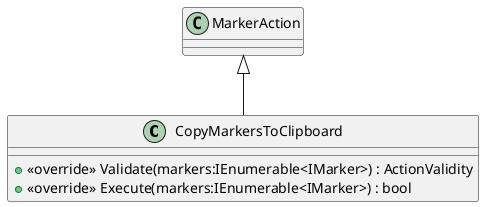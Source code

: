 @startuml
class CopyMarkersToClipboard {
    + <<override>> Validate(markers:IEnumerable<IMarker>) : ActionValidity
    + <<override>> Execute(markers:IEnumerable<IMarker>) : bool
}
MarkerAction <|-- CopyMarkersToClipboard
@enduml
